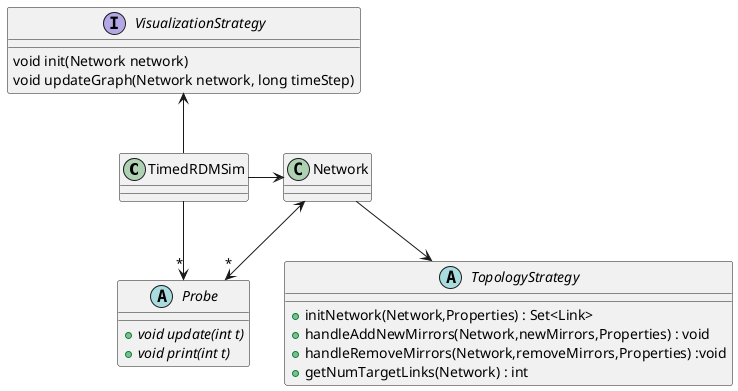 @startuml
'https://plantuml.com/class-diagram

class TimedRDMSim

class Network

interface VisualizationStrategy {
    void init(Network network)
    void updateGraph(Network network, long timeStep)
}

abstract class TopologyStrategy
{
    + initNetwork(Network,Properties) : Set<Link>
    + handleAddNewMirrors(Network,newMirrors,Properties) : void
    + handleRemoveMirrors(Network,removeMirrors,Properties) :void
    + getNumTargetLinks(Network) : int
}

abstract class Probe
{
  + {abstract} void update(int t)
  + {abstract} void print(int t)
}

TimedRDMSim -> Network
Network --> TopologyStrategy
VisualizationStrategy <-- TimedRDMSim
TimedRDMSim --> "*" Probe
Network <--> "*" Probe
@enduml